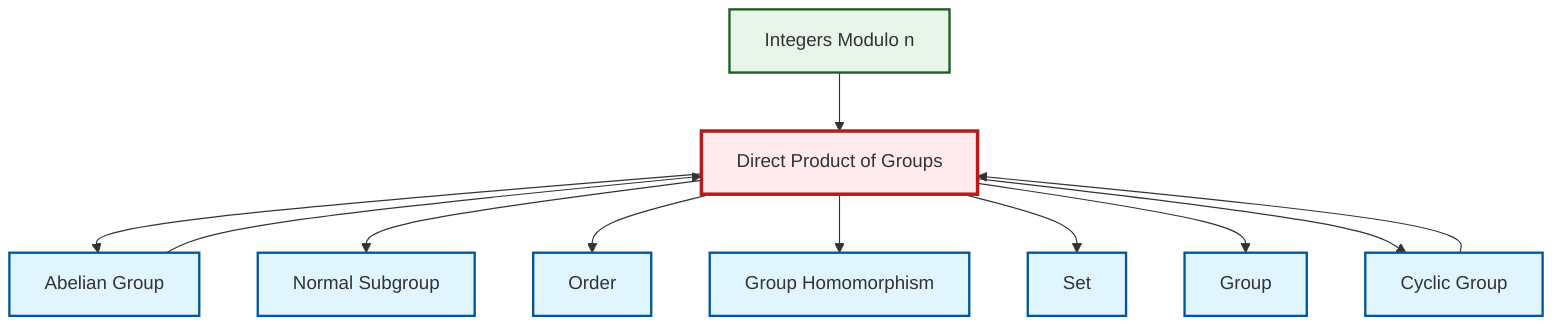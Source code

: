 graph TD
    classDef definition fill:#e1f5fe,stroke:#01579b,stroke-width:2px
    classDef theorem fill:#f3e5f5,stroke:#4a148c,stroke-width:2px
    classDef axiom fill:#fff3e0,stroke:#e65100,stroke-width:2px
    classDef example fill:#e8f5e9,stroke:#1b5e20,stroke-width:2px
    classDef current fill:#ffebee,stroke:#b71c1c,stroke-width:3px
    def-homomorphism["Group Homomorphism"]:::definition
    def-group["Group"]:::definition
    def-normal-subgroup["Normal Subgroup"]:::definition
    def-direct-product["Direct Product of Groups"]:::definition
    def-set["Set"]:::definition
    def-abelian-group["Abelian Group"]:::definition
    ex-quotient-integers-mod-n["Integers Modulo n"]:::example
    def-order["Order"]:::definition
    def-cyclic-group["Cyclic Group"]:::definition
    def-direct-product --> def-abelian-group
    def-cyclic-group --> def-direct-product
    def-direct-product --> def-normal-subgroup
    def-direct-product --> def-order
    def-direct-product --> def-homomorphism
    def-abelian-group --> def-direct-product
    def-direct-product --> def-set
    ex-quotient-integers-mod-n --> def-direct-product
    def-direct-product --> def-group
    def-direct-product --> def-cyclic-group
    class def-direct-product current